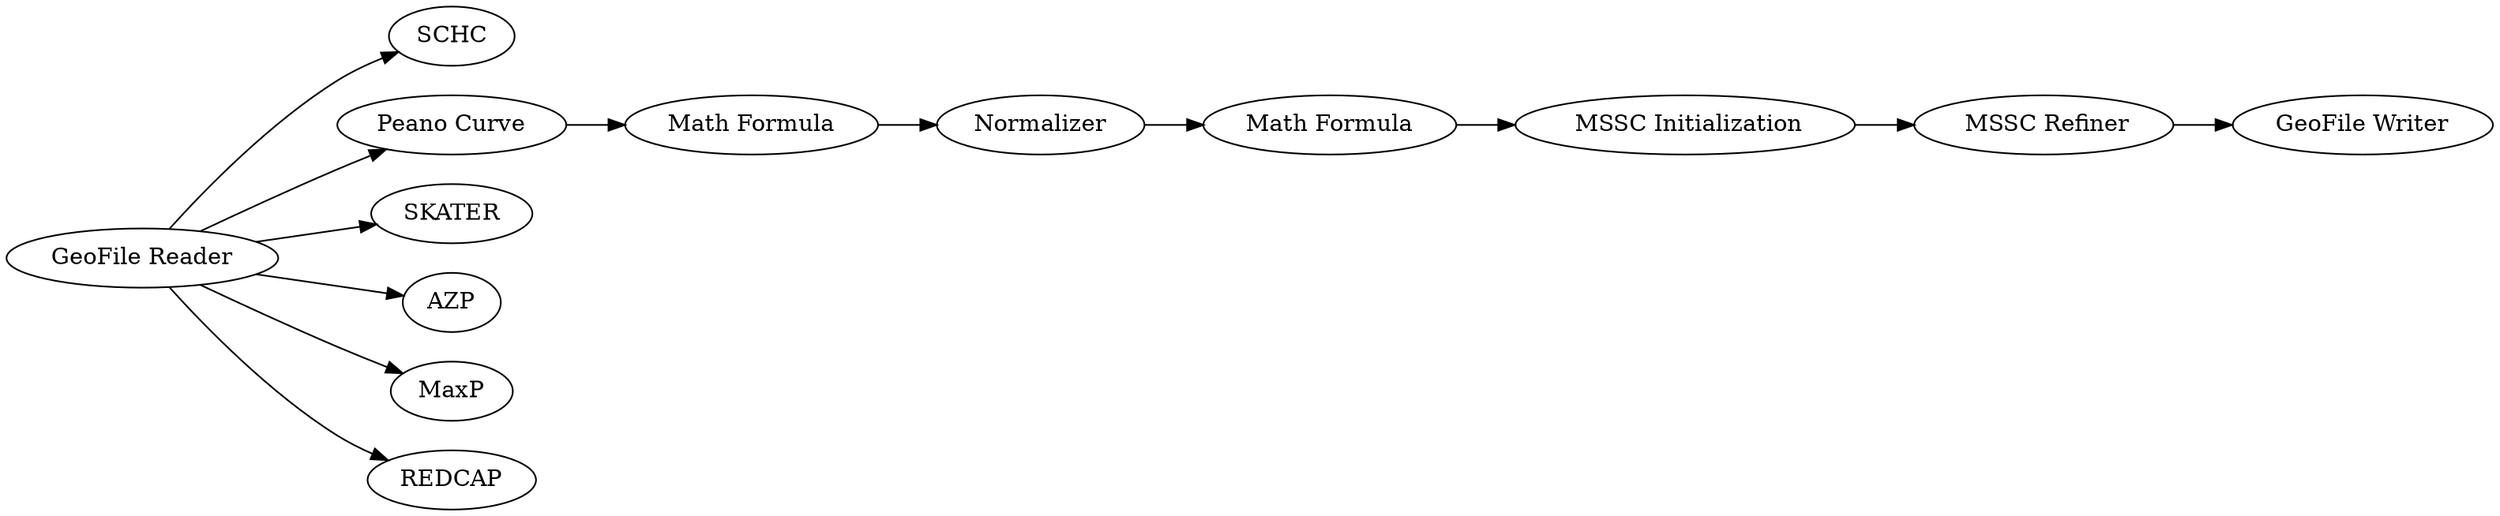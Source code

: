 digraph {
	"-1703290092460280516_9" [label="Math Formula"]
	"-1703290092460280516_15" [label="GeoFile Writer"]
	"-1703290092460280516_8" [label=Normalizer]
	"-1703290092460280516_16" [label=SCHC]
	"-1703290092460280516_7" [label="Math Formula"]
	"-1703290092460280516_21" [label=" MSSC Initialization"]
	"-1703290092460280516_20" [label="Peano Curve"]
	"-1703290092460280516_2" [label=SKATER]
	"-1703290092460280516_22" [label=" MSSC Refiner"]
	"-1703290092460280516_18" [label=AZP]
	"-1703290092460280516_19" [label=MaxP]
	"-1703290092460280516_1" [label="GeoFile Reader"]
	"-1703290092460280516_17" [label=REDCAP]
	"-1703290092460280516_1" -> "-1703290092460280516_20"
	"-1703290092460280516_22" -> "-1703290092460280516_15"
	"-1703290092460280516_8" -> "-1703290092460280516_9"
	"-1703290092460280516_1" -> "-1703290092460280516_19"
	"-1703290092460280516_1" -> "-1703290092460280516_18"
	"-1703290092460280516_1" -> "-1703290092460280516_17"
	"-1703290092460280516_9" -> "-1703290092460280516_21"
	"-1703290092460280516_1" -> "-1703290092460280516_2"
	"-1703290092460280516_7" -> "-1703290092460280516_8"
	"-1703290092460280516_1" -> "-1703290092460280516_16"
	"-1703290092460280516_20" -> "-1703290092460280516_7"
	"-1703290092460280516_21" -> "-1703290092460280516_22"
	rankdir=LR
}

